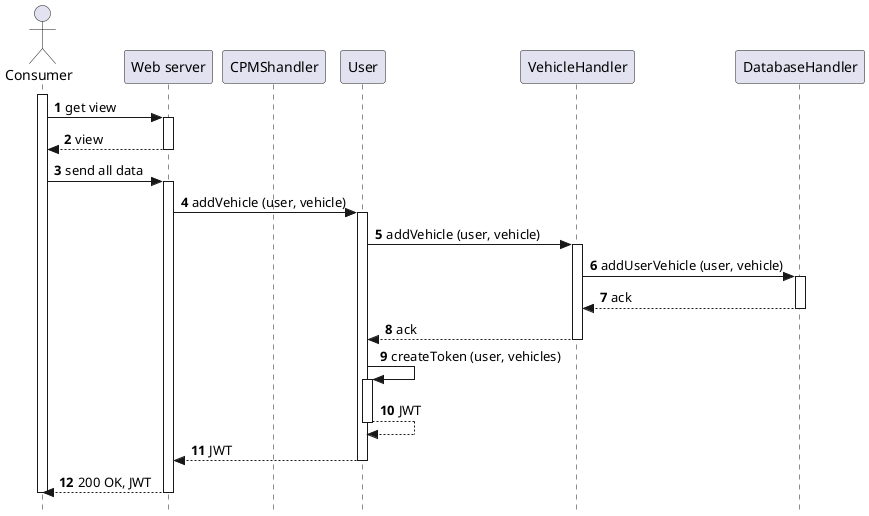 @startuml

skinparam style strictuml
autonumber

actor Consumer as consumer
participant "Web server" as web
participant CPMShandler as cpms
participant User as user
participant VehicleHandler as vehicle
participant DatabaseHandler as db

activate consumer
consumer -> web : get view
activate web
web --> consumer : view
deactivate web

consumer -> web : send all data
activate web
web -> user : addVehicle (user, vehicle)
activate user
user -> vehicle : addVehicle (user, vehicle)
activate vehicle
vehicle -> db : addUserVehicle (user, vehicle)
activate db
db --> vehicle : ack
deactivate
vehicle --> user : ack
deactivate vehicle
user -> user : createToken (user, vehicles)
activate user
user --> user : JWT
deactivate user
user --> web : JWT
deactivate user
web --> consumer : 200 OK, JWT
deactivate web
deactivate consumer

@enduml
